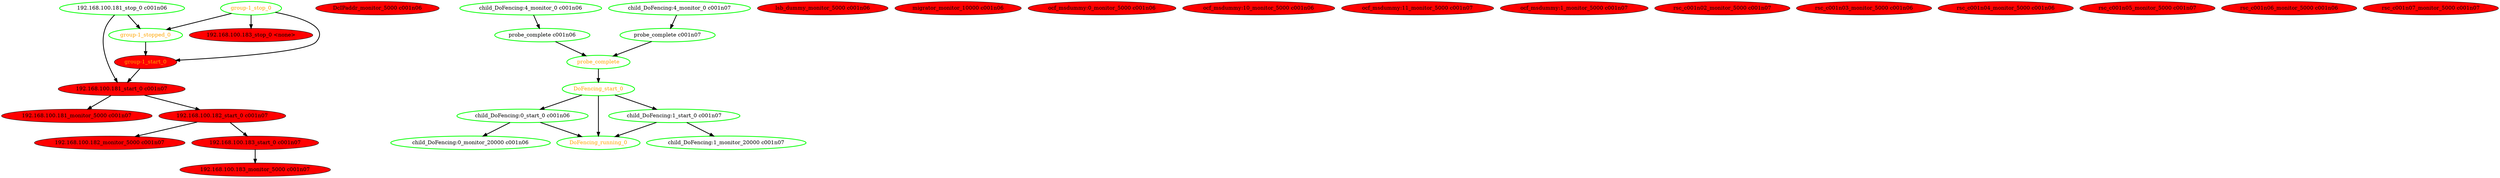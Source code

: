  digraph "g" {
"192.168.100.181_monitor_5000 c001n07" [ style=filled color="black" fontcolor="black"  fillcolor=red]
"192.168.100.181_start_0 c001n07" -> "192.168.100.181_monitor_5000 c001n07" [ style = bold]
"192.168.100.181_start_0 c001n07" -> "192.168.100.182_start_0 c001n07" [ style = bold]
"192.168.100.181_start_0 c001n07" [ style=filled color="black" fontcolor="black"  fillcolor=red]
"192.168.100.181_stop_0 c001n06" -> "192.168.100.181_start_0 c001n07" [ style = bold]
"192.168.100.181_stop_0 c001n06" -> "group-1_stopped_0" [ style = bold]
"192.168.100.181_stop_0 c001n06" [ style=bold color="green" fontcolor="black" ]
"192.168.100.182_monitor_5000 c001n07" [ style=filled color="black" fontcolor="black"  fillcolor=red]
"192.168.100.182_start_0 c001n07" -> "192.168.100.182_monitor_5000 c001n07" [ style = bold]
"192.168.100.182_start_0 c001n07" -> "192.168.100.183_start_0 c001n07" [ style = bold]
"192.168.100.182_start_0 c001n07" [ style=filled color="black" fontcolor="black"  fillcolor=red]
"192.168.100.183_monitor_5000 c001n07" [ style=filled color="black" fontcolor="black"  fillcolor=red]
"192.168.100.183_start_0 c001n07" -> "192.168.100.183_monitor_5000 c001n07" [ style = bold]
"192.168.100.183_start_0 c001n07" [ style=filled color="black" fontcolor="black"  fillcolor=red]
"192.168.100.183_stop_0 <none>" [ style=filled color="black" fontcolor="black"  fillcolor=red]
"DcIPaddr_monitor_5000 c001n06" [ style=filled color="black" fontcolor="black"  fillcolor=red]
"DoFencing_running_0" [ style=bold color="green" fontcolor="orange" ]
"DoFencing_start_0" -> "DoFencing_running_0" [ style = bold]
"DoFencing_start_0" -> "child_DoFencing:0_start_0 c001n06" [ style = bold]
"DoFencing_start_0" -> "child_DoFencing:1_start_0 c001n07" [ style = bold]
"DoFencing_start_0" [ style=bold color="green" fontcolor="orange" ]
"child_DoFencing:0_monitor_20000 c001n06" [ style=bold color="green" fontcolor="black" ]
"child_DoFencing:0_start_0 c001n06" -> "DoFencing_running_0" [ style = bold]
"child_DoFencing:0_start_0 c001n06" -> "child_DoFencing:0_monitor_20000 c001n06" [ style = bold]
"child_DoFencing:0_start_0 c001n06" [ style=bold color="green" fontcolor="black" ]
"child_DoFencing:1_monitor_20000 c001n07" [ style=bold color="green" fontcolor="black" ]
"child_DoFencing:1_start_0 c001n07" -> "DoFencing_running_0" [ style = bold]
"child_DoFencing:1_start_0 c001n07" -> "child_DoFencing:1_monitor_20000 c001n07" [ style = bold]
"child_DoFencing:1_start_0 c001n07" [ style=bold color="green" fontcolor="black" ]
"child_DoFencing:4_monitor_0 c001n06" -> "probe_complete c001n06" [ style = bold]
"child_DoFencing:4_monitor_0 c001n06" [ style=bold color="green" fontcolor="black" ]
"child_DoFencing:4_monitor_0 c001n07" -> "probe_complete c001n07" [ style = bold]
"child_DoFencing:4_monitor_0 c001n07" [ style=bold color="green" fontcolor="black" ]
"group-1_start_0" -> "192.168.100.181_start_0 c001n07" [ style = bold]
"group-1_start_0" [ style=filled color="black" fontcolor="orange"  fillcolor=red]
"group-1_stop_0" -> "192.168.100.183_stop_0 <none>" [ style = bold]
"group-1_stop_0" -> "group-1_start_0" [ style = bold]
"group-1_stop_0" -> "group-1_stopped_0" [ style = bold]
"group-1_stop_0" [ style=bold color="green" fontcolor="orange" ]
"group-1_stopped_0" -> "group-1_start_0" [ style = bold]
"group-1_stopped_0" [ style=bold color="green" fontcolor="orange" ]
"lsb_dummy_monitor_5000 c001n06" [ style=filled color="black" fontcolor="black"  fillcolor=red]
"migrator_monitor_10000 c001n06" [ style=filled color="black" fontcolor="black"  fillcolor=red]
"ocf_msdummy:0_monitor_5000 c001n06" [ style=filled color="black" fontcolor="black"  fillcolor=red]
"ocf_msdummy:10_monitor_5000 c001n06" [ style=filled color="black" fontcolor="black"  fillcolor=red]
"ocf_msdummy:11_monitor_5000 c001n07" [ style=filled color="black" fontcolor="black"  fillcolor=red]
"ocf_msdummy:1_monitor_5000 c001n07" [ style=filled color="black" fontcolor="black"  fillcolor=red]
"probe_complete c001n06" -> "probe_complete" [ style = bold]
"probe_complete c001n06" [ style=bold color="green" fontcolor="black" ]
"probe_complete c001n07" -> "probe_complete" [ style = bold]
"probe_complete c001n07" [ style=bold color="green" fontcolor="black" ]
"probe_complete" -> "DoFencing_start_0" [ style = bold]
"probe_complete" [ style=bold color="green" fontcolor="orange" ]
"rsc_c001n02_monitor_5000 c001n07" [ style=filled color="black" fontcolor="black"  fillcolor=red]
"rsc_c001n03_monitor_5000 c001n06" [ style=filled color="black" fontcolor="black"  fillcolor=red]
"rsc_c001n04_monitor_5000 c001n06" [ style=filled color="black" fontcolor="black"  fillcolor=red]
"rsc_c001n05_monitor_5000 c001n07" [ style=filled color="black" fontcolor="black"  fillcolor=red]
"rsc_c001n06_monitor_5000 c001n06" [ style=filled color="black" fontcolor="black"  fillcolor=red]
"rsc_c001n07_monitor_5000 c001n07" [ style=filled color="black" fontcolor="black"  fillcolor=red]
}
